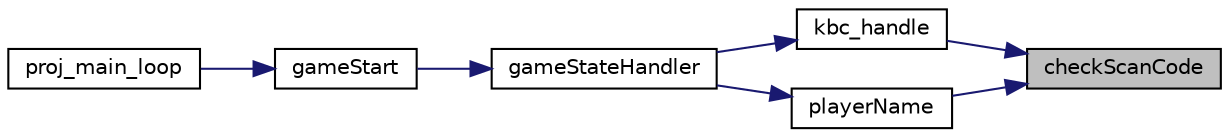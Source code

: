 digraph "checkScanCode"
{
 // LATEX_PDF_SIZE
  edge [fontname="Helvetica",fontsize="10",labelfontname="Helvetica",labelfontsize="10"];
  node [fontname="Helvetica",fontsize="10",shape=record];
  rankdir="RL";
  Node1 [label="checkScanCode",height=0.2,width=0.4,color="black", fillcolor="grey75", style="filled", fontcolor="black",tooltip="Check the scancode read from the keyboard to determine next action to take."];
  Node1 -> Node2 [dir="back",color="midnightblue",fontsize="10",style="solid",fontname="Helvetica"];
  Node2 [label="kbc_handle",height=0.2,width=0.4,color="black", fillcolor="white", style="filled",URL="$game_8h.html#a399975b9905128856008685ef71d1c42",tooltip="Perform game actions according to the game State."];
  Node2 -> Node3 [dir="back",color="midnightblue",fontsize="10",style="solid",fontname="Helvetica"];
  Node3 [label="gameStateHandler",height=0.2,width=0.4,color="black", fillcolor="white", style="filled",URL="$game_8h.html#a8df558a332b33b1b0be4f15a02438531",tooltip="Load letters,sentences and xpm's, set graphics mode and start game."];
  Node3 -> Node4 [dir="back",color="midnightblue",fontsize="10",style="solid",fontname="Helvetica"];
  Node4 [label="gameStart",height=0.2,width=0.4,color="black", fillcolor="white", style="filled",URL="$game_8h.html#aaaff4e132cd3b41673859b2b4ea1159f",tooltip="Load letters,sentences and xpm's, set graphics mode and start game."];
  Node4 -> Node5 [dir="back",color="midnightblue",fontsize="10",style="solid",fontname="Helvetica"];
  Node5 [label="proj_main_loop",height=0.2,width=0.4,color="black", fillcolor="white", style="filled",URL="$proj_8c.html#a2a16f651eccbd248e1ad3b3b924b143b",tooltip=" "];
  Node1 -> Node6 [dir="back",color="midnightblue",fontsize="10",style="solid",fontname="Helvetica"];
  Node6 [label="playerName",height=0.2,width=0.4,color="black", fillcolor="white", style="filled",URL="$game_8h.html#a68ec565e0ad3115e9e89f967b0d85aae",tooltip="Handles keyboard interruptions and validates scancodes to write the player's username."];
  Node6 -> Node3 [dir="back",color="midnightblue",fontsize="10",style="solid",fontname="Helvetica"];
}
